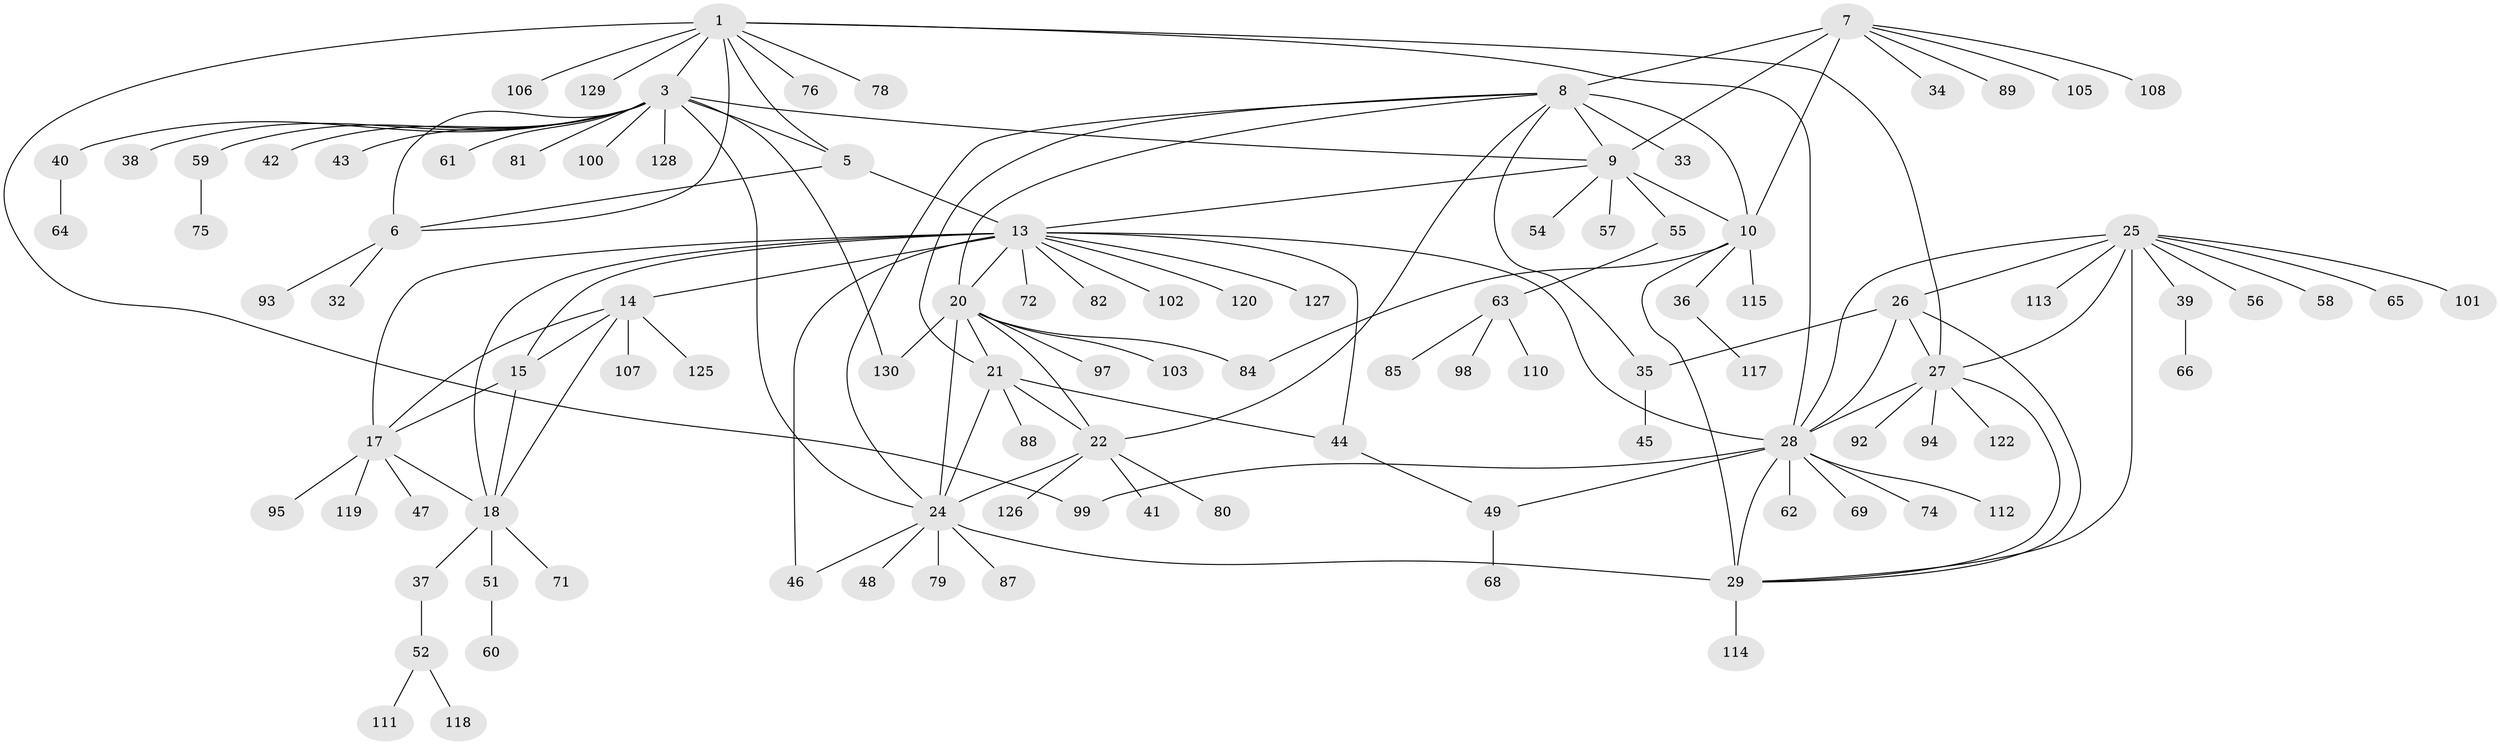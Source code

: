 // original degree distribution, {7: 0.030534351145038167, 10: 0.030534351145038167, 12: 0.022900763358778626, 8: 0.04580152671755725, 6: 0.03816793893129771, 9: 0.030534351145038167, 5: 0.015267175572519083, 15: 0.007633587786259542, 11: 0.007633587786259542, 1: 0.5801526717557252, 2: 0.13740458015267176, 3: 0.04580152671755725, 4: 0.007633587786259542}
// Generated by graph-tools (version 1.1) at 2025/11/02/27/25 16:11:31]
// undirected, 104 vertices, 141 edges
graph export_dot {
graph [start="1"]
  node [color=gray90,style=filled];
  1 [super="+2"];
  3 [super="+4"];
  5 [super="+53"];
  6 [super="+116"];
  7 [super="+124"];
  8 [super="+19"];
  9 [super="+12"];
  10 [super="+11"];
  13 [super="+16"];
  14;
  15;
  17 [super="+73"];
  18 [super="+123"];
  20 [super="+104"];
  21;
  22 [super="+23"];
  24 [super="+77"];
  25 [super="+31"];
  26;
  27 [super="+70"];
  28 [super="+30"];
  29 [super="+90"];
  32;
  33;
  34 [super="+50"];
  35;
  36;
  37;
  38;
  39;
  40;
  41;
  42 [super="+109"];
  43;
  44;
  45 [super="+86"];
  46;
  47;
  48;
  49 [super="+91"];
  51;
  52 [super="+96"];
  54;
  55;
  56;
  57;
  58;
  59;
  60 [super="+121"];
  61 [super="+83"];
  62;
  63 [super="+67"];
  64;
  65;
  66;
  68;
  69;
  71;
  72;
  74;
  75;
  76;
  78;
  79;
  80 [super="+131"];
  81;
  82;
  84;
  85;
  87;
  88;
  89;
  92;
  93;
  94;
  95;
  97;
  98;
  99;
  100;
  101;
  102;
  103;
  105;
  106;
  107;
  108;
  110;
  111;
  112;
  113;
  114;
  115;
  117;
  118;
  119;
  120;
  122;
  125;
  126;
  127;
  128;
  129;
  130;
  1 -- 3 [weight=4];
  1 -- 5 [weight=2];
  1 -- 6 [weight=2];
  1 -- 99;
  1 -- 129;
  1 -- 106;
  1 -- 76;
  1 -- 78;
  1 -- 28;
  1 -- 27;
  3 -- 5 [weight=2];
  3 -- 6 [weight=2];
  3 -- 9;
  3 -- 42;
  3 -- 43;
  3 -- 61;
  3 -- 100;
  3 -- 128;
  3 -- 130;
  3 -- 38;
  3 -- 40;
  3 -- 81;
  3 -- 24;
  3 -- 59;
  5 -- 6;
  5 -- 13;
  6 -- 32;
  6 -- 93;
  7 -- 8;
  7 -- 9 [weight=2];
  7 -- 10 [weight=2];
  7 -- 34;
  7 -- 89;
  7 -- 105;
  7 -- 108;
  8 -- 9 [weight=2];
  8 -- 10 [weight=2];
  8 -- 33;
  8 -- 35;
  8 -- 20;
  8 -- 21;
  8 -- 22 [weight=2];
  8 -- 24;
  9 -- 10 [weight=4];
  9 -- 54;
  9 -- 55;
  9 -- 57;
  9 -- 13;
  10 -- 29;
  10 -- 36;
  10 -- 115;
  10 -- 84;
  13 -- 14 [weight=2];
  13 -- 15 [weight=2];
  13 -- 17 [weight=2];
  13 -- 18 [weight=2];
  13 -- 102;
  13 -- 72;
  13 -- 44;
  13 -- 46;
  13 -- 82;
  13 -- 20;
  13 -- 120;
  13 -- 127;
  13 -- 28;
  14 -- 15;
  14 -- 17;
  14 -- 18;
  14 -- 107;
  14 -- 125;
  15 -- 17;
  15 -- 18;
  17 -- 18;
  17 -- 47;
  17 -- 95;
  17 -- 119;
  18 -- 37;
  18 -- 51;
  18 -- 71;
  20 -- 21;
  20 -- 22 [weight=2];
  20 -- 24;
  20 -- 84;
  20 -- 97;
  20 -- 103;
  20 -- 130;
  21 -- 22 [weight=2];
  21 -- 24;
  21 -- 44;
  21 -- 88;
  22 -- 24 [weight=2];
  22 -- 41;
  22 -- 80;
  22 -- 126;
  24 -- 29;
  24 -- 46;
  24 -- 48;
  24 -- 79;
  24 -- 87;
  25 -- 26;
  25 -- 27;
  25 -- 28 [weight=2];
  25 -- 29;
  25 -- 39;
  25 -- 56;
  25 -- 58;
  25 -- 65;
  25 -- 101;
  25 -- 113;
  26 -- 27;
  26 -- 28 [weight=2];
  26 -- 29;
  26 -- 35;
  27 -- 28 [weight=2];
  27 -- 29;
  27 -- 92;
  27 -- 122;
  27 -- 94;
  28 -- 29 [weight=2];
  28 -- 62;
  28 -- 69;
  28 -- 74;
  28 -- 99;
  28 -- 112;
  28 -- 49;
  29 -- 114;
  35 -- 45;
  36 -- 117;
  37 -- 52;
  39 -- 66;
  40 -- 64;
  44 -- 49;
  49 -- 68;
  51 -- 60;
  52 -- 111;
  52 -- 118;
  55 -- 63;
  59 -- 75;
  63 -- 85;
  63 -- 98;
  63 -- 110;
}
